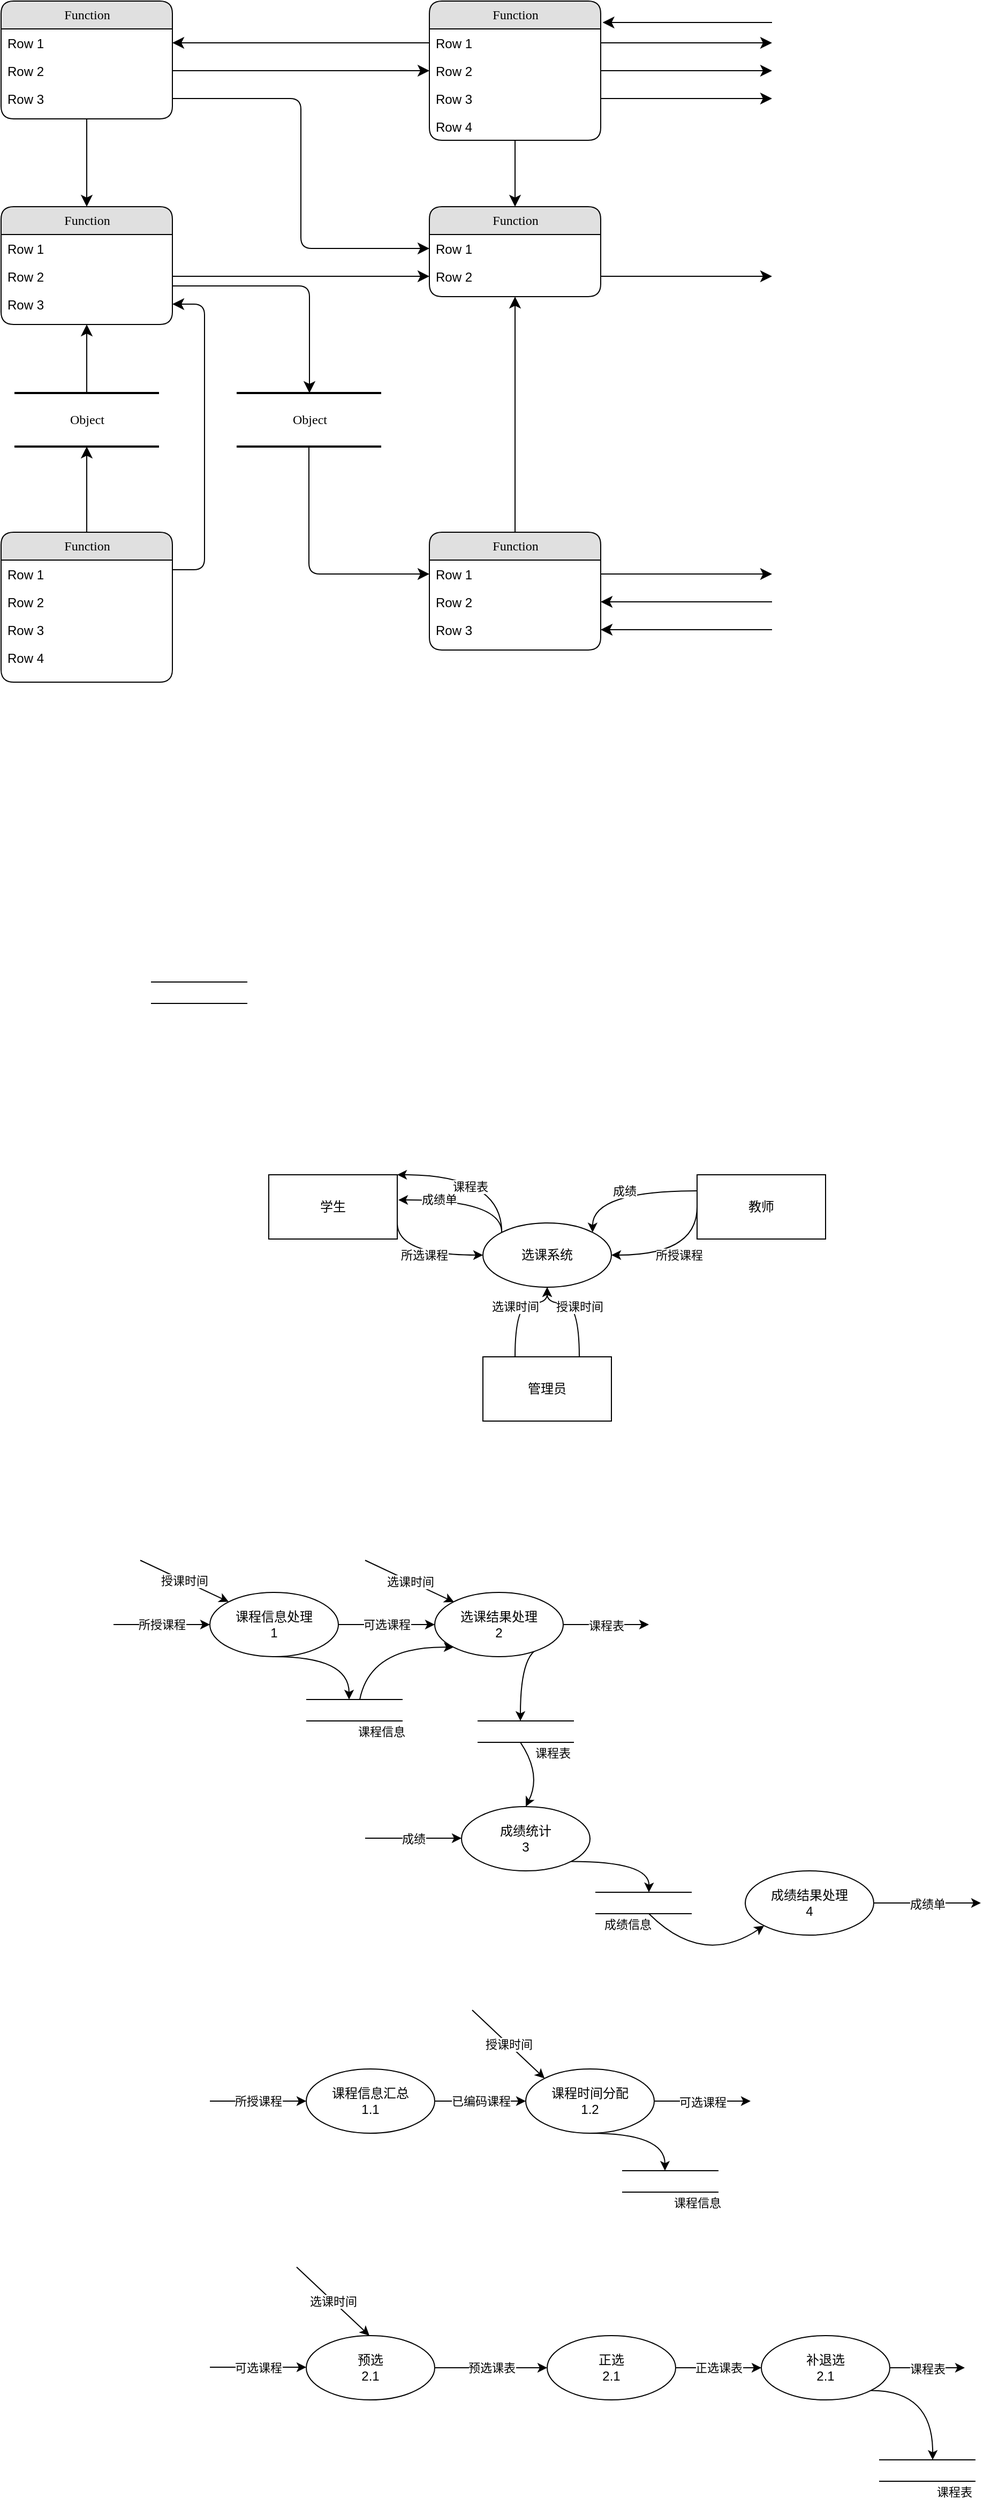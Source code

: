 <mxfile version="21.0.6" type="github">
  <diagram name="Page-1" id="b520641d-4fe3-3701-9064-5fc419738815">
    <mxGraphModel dx="1014" dy="684" grid="1" gridSize="10" guides="1" tooltips="1" connect="1" arrows="1" fold="1" page="1" pageScale="1" pageWidth="1100" pageHeight="850" background="none" math="0" shadow="0">
      <root>
        <mxCell id="0" />
        <mxCell id="1" parent="0" />
        <mxCell id="2debaab0fafb2da2-10" value="Object" style="html=1;rounded=0;shadow=0;comic=0;labelBackgroundColor=none;strokeWidth=2;fontFamily=Verdana;fontSize=12;align=center;shape=mxgraph.ios7ui.horLines;" parent="1" vertex="1">
          <mxGeometry x="172.5" y="440" width="135" height="50" as="geometry" />
        </mxCell>
        <mxCell id="21ea969265ad0168-6" value="Function" style="swimlane;html=1;fontStyle=0;childLayout=stackLayout;horizontal=1;startSize=26;fillColor=#e0e0e0;horizontalStack=0;resizeParent=1;resizeLast=0;collapsible=1;marginBottom=0;swimlaneFillColor=#ffffff;align=center;rounded=1;shadow=0;comic=0;labelBackgroundColor=none;strokeWidth=1;fontFamily=Verdana;fontSize=12" parent="1" vertex="1">
          <mxGeometry x="160" y="74" width="160" height="110" as="geometry" />
        </mxCell>
        <mxCell id="21ea969265ad0168-7" value="Row 1" style="text;html=1;strokeColor=none;fillColor=none;spacingLeft=4;spacingRight=4;whiteSpace=wrap;overflow=hidden;rotatable=0;points=[[0,0.5],[1,0.5]];portConstraint=eastwest;" parent="21ea969265ad0168-6" vertex="1">
          <mxGeometry y="26" width="160" height="26" as="geometry" />
        </mxCell>
        <mxCell id="21ea969265ad0168-8" value="Row 2" style="text;html=1;strokeColor=none;fillColor=none;spacingLeft=4;spacingRight=4;whiteSpace=wrap;overflow=hidden;rotatable=0;points=[[0,0.5],[1,0.5]];portConstraint=eastwest;" parent="21ea969265ad0168-6" vertex="1">
          <mxGeometry y="52" width="160" height="26" as="geometry" />
        </mxCell>
        <mxCell id="21ea969265ad0168-9" value="Row 3" style="text;html=1;strokeColor=none;fillColor=none;spacingLeft=4;spacingRight=4;whiteSpace=wrap;overflow=hidden;rotatable=0;points=[[0,0.5],[1,0.5]];portConstraint=eastwest;" parent="21ea969265ad0168-6" vertex="1">
          <mxGeometry y="78" width="160" height="26" as="geometry" />
        </mxCell>
        <mxCell id="21ea969265ad0168-10" value="Function" style="swimlane;html=1;fontStyle=0;childLayout=stackLayout;horizontal=1;startSize=26;fillColor=#e0e0e0;horizontalStack=0;resizeParent=1;resizeLast=0;collapsible=1;marginBottom=0;swimlaneFillColor=#ffffff;align=center;rounded=1;shadow=0;comic=0;labelBackgroundColor=none;strokeWidth=1;fontFamily=Verdana;fontSize=12" parent="1" vertex="1">
          <mxGeometry x="560" y="74" width="160" height="130" as="geometry" />
        </mxCell>
        <mxCell id="21ea969265ad0168-11" value="Row 1" style="text;html=1;strokeColor=none;fillColor=none;spacingLeft=4;spacingRight=4;whiteSpace=wrap;overflow=hidden;rotatable=0;points=[[0,0.5],[1,0.5]];portConstraint=eastwest;" parent="21ea969265ad0168-10" vertex="1">
          <mxGeometry y="26" width="160" height="26" as="geometry" />
        </mxCell>
        <mxCell id="21ea969265ad0168-12" value="Row 2" style="text;html=1;strokeColor=none;fillColor=none;spacingLeft=4;spacingRight=4;whiteSpace=wrap;overflow=hidden;rotatable=0;points=[[0,0.5],[1,0.5]];portConstraint=eastwest;" parent="21ea969265ad0168-10" vertex="1">
          <mxGeometry y="52" width="160" height="26" as="geometry" />
        </mxCell>
        <mxCell id="21ea969265ad0168-52" value="Row 3" style="text;html=1;strokeColor=none;fillColor=none;spacingLeft=4;spacingRight=4;whiteSpace=wrap;overflow=hidden;rotatable=0;points=[[0,0.5],[1,0.5]];portConstraint=eastwest;" parent="21ea969265ad0168-10" vertex="1">
          <mxGeometry y="78" width="160" height="26" as="geometry" />
        </mxCell>
        <mxCell id="21ea969265ad0168-13" value="Row 4" style="text;html=1;strokeColor=none;fillColor=none;spacingLeft=4;spacingRight=4;whiteSpace=wrap;overflow=hidden;rotatable=0;points=[[0,0.5],[1,0.5]];portConstraint=eastwest;" parent="21ea969265ad0168-10" vertex="1">
          <mxGeometry y="104" width="160" height="26" as="geometry" />
        </mxCell>
        <mxCell id="21ea969265ad0168-14" value="Function" style="swimlane;html=1;fontStyle=0;childLayout=stackLayout;horizontal=1;startSize=26;fillColor=#e0e0e0;horizontalStack=0;resizeParent=1;resizeLast=0;collapsible=1;marginBottom=0;swimlaneFillColor=#ffffff;align=center;rounded=1;shadow=0;comic=0;labelBackgroundColor=none;strokeWidth=1;fontFamily=Verdana;fontSize=12" parent="1" vertex="1">
          <mxGeometry x="160" y="266" width="160" height="110" as="geometry" />
        </mxCell>
        <mxCell id="21ea969265ad0168-15" value="Row 1" style="text;html=1;strokeColor=none;fillColor=none;spacingLeft=4;spacingRight=4;whiteSpace=wrap;overflow=hidden;rotatable=0;points=[[0,0.5],[1,0.5]];portConstraint=eastwest;" parent="21ea969265ad0168-14" vertex="1">
          <mxGeometry y="26" width="160" height="26" as="geometry" />
        </mxCell>
        <mxCell id="21ea969265ad0168-16" value="Row 2" style="text;html=1;strokeColor=none;fillColor=none;spacingLeft=4;spacingRight=4;whiteSpace=wrap;overflow=hidden;rotatable=0;points=[[0,0.5],[1,0.5]];portConstraint=eastwest;" parent="21ea969265ad0168-14" vertex="1">
          <mxGeometry y="52" width="160" height="26" as="geometry" />
        </mxCell>
        <mxCell id="21ea969265ad0168-17" value="Row 3" style="text;html=1;strokeColor=none;fillColor=none;spacingLeft=4;spacingRight=4;whiteSpace=wrap;overflow=hidden;rotatable=0;points=[[0,0.5],[1,0.5]];portConstraint=eastwest;" parent="21ea969265ad0168-14" vertex="1">
          <mxGeometry y="78" width="160" height="26" as="geometry" />
        </mxCell>
        <mxCell id="21ea969265ad0168-18" value="Function" style="swimlane;html=1;fontStyle=0;childLayout=stackLayout;horizontal=1;startSize=26;fillColor=#e0e0e0;horizontalStack=0;resizeParent=1;resizeLast=0;collapsible=1;marginBottom=0;swimlaneFillColor=#ffffff;align=center;rounded=1;shadow=0;comic=0;labelBackgroundColor=none;strokeWidth=1;fontFamily=Verdana;fontSize=12" parent="1" vertex="1">
          <mxGeometry x="160" y="570" width="160" height="140" as="geometry" />
        </mxCell>
        <mxCell id="21ea969265ad0168-19" value="Row 1" style="text;html=1;strokeColor=none;fillColor=none;spacingLeft=4;spacingRight=4;whiteSpace=wrap;overflow=hidden;rotatable=0;points=[[0,0.5],[1,0.5]];portConstraint=eastwest;" parent="21ea969265ad0168-18" vertex="1">
          <mxGeometry y="26" width="160" height="26" as="geometry" />
        </mxCell>
        <mxCell id="21ea969265ad0168-20" value="Row 2" style="text;html=1;strokeColor=none;fillColor=none;spacingLeft=4;spacingRight=4;whiteSpace=wrap;overflow=hidden;rotatable=0;points=[[0,0.5],[1,0.5]];portConstraint=eastwest;" parent="21ea969265ad0168-18" vertex="1">
          <mxGeometry y="52" width="160" height="26" as="geometry" />
        </mxCell>
        <mxCell id="21ea969265ad0168-51" value="Row 3" style="text;html=1;strokeColor=none;fillColor=none;spacingLeft=4;spacingRight=4;whiteSpace=wrap;overflow=hidden;rotatable=0;points=[[0,0.5],[1,0.5]];portConstraint=eastwest;" parent="21ea969265ad0168-18" vertex="1">
          <mxGeometry y="78" width="160" height="26" as="geometry" />
        </mxCell>
        <mxCell id="21ea969265ad0168-21" value="Row 4" style="text;html=1;strokeColor=none;fillColor=none;spacingLeft=4;spacingRight=4;whiteSpace=wrap;overflow=hidden;rotatable=0;points=[[0,0.5],[1,0.5]];portConstraint=eastwest;" parent="21ea969265ad0168-18" vertex="1">
          <mxGeometry y="104" width="160" height="26" as="geometry" />
        </mxCell>
        <mxCell id="21ea969265ad0168-22" value="Function" style="swimlane;html=1;fontStyle=0;childLayout=stackLayout;horizontal=1;startSize=26;fillColor=#e0e0e0;horizontalStack=0;resizeParent=1;resizeLast=0;collapsible=1;marginBottom=0;swimlaneFillColor=#ffffff;align=center;rounded=1;shadow=0;comic=0;labelBackgroundColor=none;strokeWidth=1;fontFamily=Verdana;fontSize=12" parent="1" vertex="1">
          <mxGeometry x="560" y="266" width="160" height="84" as="geometry" />
        </mxCell>
        <mxCell id="21ea969265ad0168-23" value="Row 1" style="text;html=1;strokeColor=none;fillColor=none;spacingLeft=4;spacingRight=4;whiteSpace=wrap;overflow=hidden;rotatable=0;points=[[0,0.5],[1,0.5]];portConstraint=eastwest;" parent="21ea969265ad0168-22" vertex="1">
          <mxGeometry y="26" width="160" height="26" as="geometry" />
        </mxCell>
        <mxCell id="21ea969265ad0168-24" value="Row 2" style="text;html=1;strokeColor=none;fillColor=none;spacingLeft=4;spacingRight=4;whiteSpace=wrap;overflow=hidden;rotatable=0;points=[[0,0.5],[1,0.5]];portConstraint=eastwest;" parent="21ea969265ad0168-22" vertex="1">
          <mxGeometry y="52" width="160" height="26" as="geometry" />
        </mxCell>
        <mxCell id="21ea969265ad0168-26" value="Function" style="swimlane;html=1;fontStyle=0;childLayout=stackLayout;horizontal=1;startSize=26;fillColor=#e0e0e0;horizontalStack=0;resizeParent=1;resizeLast=0;collapsible=1;marginBottom=0;swimlaneFillColor=#ffffff;align=center;rounded=1;shadow=0;comic=0;labelBackgroundColor=none;strokeWidth=1;fontFamily=Verdana;fontSize=12" parent="1" vertex="1">
          <mxGeometry x="560" y="570" width="160" height="110" as="geometry" />
        </mxCell>
        <mxCell id="21ea969265ad0168-27" value="Row 1" style="text;html=1;strokeColor=none;fillColor=none;spacingLeft=4;spacingRight=4;whiteSpace=wrap;overflow=hidden;rotatable=0;points=[[0,0.5],[1,0.5]];portConstraint=eastwest;" parent="21ea969265ad0168-26" vertex="1">
          <mxGeometry y="26" width="160" height="26" as="geometry" />
        </mxCell>
        <mxCell id="21ea969265ad0168-28" value="Row 2" style="text;html=1;strokeColor=none;fillColor=none;spacingLeft=4;spacingRight=4;whiteSpace=wrap;overflow=hidden;rotatable=0;points=[[0,0.5],[1,0.5]];portConstraint=eastwest;" parent="21ea969265ad0168-26" vertex="1">
          <mxGeometry y="52" width="160" height="26" as="geometry" />
        </mxCell>
        <mxCell id="21ea969265ad0168-29" value="Row 3" style="text;html=1;strokeColor=none;fillColor=none;spacingLeft=4;spacingRight=4;whiteSpace=wrap;overflow=hidden;rotatable=0;points=[[0,0.5],[1,0.5]];portConstraint=eastwest;" parent="21ea969265ad0168-26" vertex="1">
          <mxGeometry y="78" width="160" height="26" as="geometry" />
        </mxCell>
        <mxCell id="21ea969265ad0168-30" value="Object" style="html=1;rounded=0;shadow=0;comic=0;labelBackgroundColor=none;strokeWidth=2;fontFamily=Verdana;fontSize=12;align=center;shape=mxgraph.ios7ui.horLines;" parent="1" vertex="1">
          <mxGeometry x="380" y="440" width="135" height="50" as="geometry" />
        </mxCell>
        <mxCell id="21ea969265ad0168-31" style="edgeStyle=none;html=1;labelBackgroundColor=none;startFill=0;startSize=8;endFill=1;endSize=8;fontFamily=Verdana;fontSize=12;" parent="1" source="21ea969265ad0168-18" target="2debaab0fafb2da2-10" edge="1">
          <mxGeometry relative="1" as="geometry" />
        </mxCell>
        <mxCell id="21ea969265ad0168-32" style="edgeStyle=none;html=1;labelBackgroundColor=none;startFill=0;startSize=8;endFill=1;endSize=8;fontFamily=Verdana;fontSize=12;" parent="1" source="2debaab0fafb2da2-10" target="21ea969265ad0168-14" edge="1">
          <mxGeometry relative="1" as="geometry" />
        </mxCell>
        <mxCell id="21ea969265ad0168-33" style="edgeStyle=orthogonalEdgeStyle;html=1;labelBackgroundColor=none;startFill=0;startSize=8;endFill=1;endSize=8;fontFamily=Verdana;fontSize=12;exitX=1;exitY=0.25;entryX=1;entryY=0.5;" parent="1" source="21ea969265ad0168-18" target="21ea969265ad0168-17" edge="1">
          <mxGeometry relative="1" as="geometry">
            <Array as="points">
              <mxPoint x="350" y="605" />
              <mxPoint x="350" y="357" />
            </Array>
          </mxGeometry>
        </mxCell>
        <mxCell id="21ea969265ad0168-34" value="" style="edgeStyle=orthogonalEdgeStyle;html=1;labelBackgroundColor=none;startFill=0;startSize=8;endFill=1;endSize=8;fontFamily=Verdana;fontSize=12;" parent="1" source="21ea969265ad0168-30" target="21ea969265ad0168-27" edge="1">
          <mxGeometry x="-0.134" y="32" relative="1" as="geometry">
            <mxPoint as="offset" />
          </mxGeometry>
        </mxCell>
        <mxCell id="21ea969265ad0168-35" style="edgeStyle=orthogonalEdgeStyle;html=1;labelBackgroundColor=none;startFill=0;startSize=8;endFill=1;endSize=8;fontFamily=Verdana;fontSize=12;" parent="1" source="21ea969265ad0168-14" target="21ea969265ad0168-30" edge="1">
          <mxGeometry relative="1" as="geometry">
            <Array as="points">
              <mxPoint x="448" y="340" />
            </Array>
          </mxGeometry>
        </mxCell>
        <mxCell id="21ea969265ad0168-36" style="edgeStyle=orthogonalEdgeStyle;html=1;labelBackgroundColor=none;startFill=0;startSize=8;endFill=1;endSize=8;fontFamily=Verdana;fontSize=12;" parent="1" source="21ea969265ad0168-6" target="21ea969265ad0168-14" edge="1">
          <mxGeometry relative="1" as="geometry" />
        </mxCell>
        <mxCell id="21ea969265ad0168-37" style="edgeStyle=orthogonalEdgeStyle;html=1;labelBackgroundColor=none;startFill=0;startSize=8;endFill=1;endSize=8;fontFamily=Verdana;fontSize=12;" parent="1" source="21ea969265ad0168-26" target="21ea969265ad0168-22" edge="1">
          <mxGeometry relative="1" as="geometry" />
        </mxCell>
        <mxCell id="21ea969265ad0168-38" style="edgeStyle=orthogonalEdgeStyle;html=1;labelBackgroundColor=none;startFill=0;startSize=8;endFill=1;endSize=8;fontFamily=Verdana;fontSize=12;" parent="1" source="21ea969265ad0168-10" target="21ea969265ad0168-22" edge="1">
          <mxGeometry relative="1" as="geometry" />
        </mxCell>
        <mxCell id="21ea969265ad0168-39" style="edgeStyle=orthogonalEdgeStyle;html=1;entryX=0;entryY=0.5;labelBackgroundColor=none;startFill=0;startSize=8;endFill=1;endSize=8;fontFamily=Verdana;fontSize=12;exitX=1;exitY=0.5;" parent="1" source="21ea969265ad0168-8" target="21ea969265ad0168-12" edge="1">
          <mxGeometry relative="1" as="geometry">
            <Array as="points" />
          </mxGeometry>
        </mxCell>
        <mxCell id="21ea969265ad0168-40" style="edgeStyle=orthogonalEdgeStyle;html=1;exitX=0;exitY=0.5;entryX=1;entryY=0.5;labelBackgroundColor=none;startFill=0;startSize=8;endFill=1;endSize=8;fontFamily=Verdana;fontSize=12;" parent="1" source="21ea969265ad0168-11" target="21ea969265ad0168-7" edge="1">
          <mxGeometry relative="1" as="geometry" />
        </mxCell>
        <mxCell id="21ea969265ad0168-41" style="edgeStyle=orthogonalEdgeStyle;html=1;exitX=1;exitY=0.5;entryX=0;entryY=0.5;labelBackgroundColor=none;startFill=0;startSize=8;endFill=1;endSize=8;fontFamily=Verdana;fontSize=12;" parent="1" source="21ea969265ad0168-9" target="21ea969265ad0168-23" edge="1">
          <mxGeometry relative="1" as="geometry" />
        </mxCell>
        <mxCell id="21ea969265ad0168-42" style="edgeStyle=orthogonalEdgeStyle;html=1;exitX=1;exitY=0.5;entryX=0;entryY=0.5;labelBackgroundColor=none;startFill=0;startSize=8;endFill=1;endSize=8;fontFamily=Verdana;fontSize=12;" parent="1" source="21ea969265ad0168-16" target="21ea969265ad0168-24" edge="1">
          <mxGeometry relative="1" as="geometry">
            <Array as="points" />
          </mxGeometry>
        </mxCell>
        <mxCell id="21ea969265ad0168-43" style="edgeStyle=orthogonalEdgeStyle;html=1;labelBackgroundColor=none;startFill=0;startSize=8;endFill=1;endSize=8;fontFamily=Verdana;fontSize=12;" parent="1" source="21ea969265ad0168-24" edge="1">
          <mxGeometry relative="1" as="geometry">
            <mxPoint x="880" y="331" as="targetPoint" />
          </mxGeometry>
        </mxCell>
        <mxCell id="21ea969265ad0168-44" style="edgeStyle=orthogonalEdgeStyle;html=1;exitX=1;exitY=0.5;labelBackgroundColor=none;startFill=0;startSize=8;endFill=1;endSize=8;fontFamily=Verdana;fontSize=12;" parent="1" source="21ea969265ad0168-27" edge="1">
          <mxGeometry relative="1" as="geometry">
            <mxPoint x="880" y="609" as="targetPoint" />
          </mxGeometry>
        </mxCell>
        <mxCell id="21ea969265ad0168-45" style="edgeStyle=orthogonalEdgeStyle;html=1;labelBackgroundColor=none;startFill=0;startSize=8;endFill=1;endSize=8;fontFamily=Verdana;fontSize=12;entryX=1;entryY=0.5;" parent="1" target="21ea969265ad0168-28" edge="1">
          <mxGeometry relative="1" as="geometry">
            <mxPoint x="890" y="619" as="targetPoint" />
            <mxPoint x="880" y="635" as="sourcePoint" />
            <Array as="points">
              <mxPoint x="880" y="635" />
            </Array>
          </mxGeometry>
        </mxCell>
        <mxCell id="21ea969265ad0168-46" style="edgeStyle=orthogonalEdgeStyle;html=1;labelBackgroundColor=none;startFill=0;startSize=8;endFill=1;endSize=8;fontFamily=Verdana;fontSize=12;entryX=1;entryY=0.5;" parent="1" target="21ea969265ad0168-29" edge="1">
          <mxGeometry relative="1" as="geometry">
            <mxPoint x="730.19" y="645.095" as="targetPoint" />
            <mxPoint x="880" y="661" as="sourcePoint" />
            <Array as="points">
              <mxPoint x="800" y="661" />
              <mxPoint x="800" y="661" />
            </Array>
          </mxGeometry>
        </mxCell>
        <mxCell id="21ea969265ad0168-47" style="edgeStyle=orthogonalEdgeStyle;html=1;exitX=1;exitY=0.5;labelBackgroundColor=none;startFill=0;startSize=8;endFill=1;endSize=8;fontFamily=Verdana;fontSize=12;" parent="1" source="21ea969265ad0168-11" edge="1">
          <mxGeometry relative="1" as="geometry">
            <mxPoint x="880" y="113" as="targetPoint" />
          </mxGeometry>
        </mxCell>
        <mxCell id="21ea969265ad0168-48" style="edgeStyle=orthogonalEdgeStyle;html=1;exitX=1;exitY=0.5;labelBackgroundColor=none;startFill=0;startSize=8;endFill=1;endSize=8;fontFamily=Verdana;fontSize=12;" parent="1" source="21ea969265ad0168-12" edge="1">
          <mxGeometry relative="1" as="geometry">
            <mxPoint x="880" y="139" as="targetPoint" />
          </mxGeometry>
        </mxCell>
        <mxCell id="21ea969265ad0168-49" style="edgeStyle=orthogonalEdgeStyle;html=1;exitX=1;exitY=0.5;labelBackgroundColor=none;startFill=0;startSize=8;endFill=1;endSize=8;fontFamily=Verdana;fontSize=12;" parent="1" source="21ea969265ad0168-52" edge="1">
          <mxGeometry relative="1" as="geometry">
            <mxPoint x="880" y="165" as="targetPoint" />
            <Array as="points" />
          </mxGeometry>
        </mxCell>
        <mxCell id="21ea969265ad0168-50" style="edgeStyle=elbowEdgeStyle;html=1;labelBackgroundColor=none;startFill=0;startSize=8;endFill=1;endSize=8;fontFamily=Verdana;fontSize=12;elbow=vertical;entryX=1.011;entryY=0.152;entryPerimeter=0;" parent="1" target="21ea969265ad0168-10" edge="1">
          <mxGeometry relative="1" as="geometry">
            <mxPoint x="740" y="89" as="targetPoint" />
            <mxPoint x="880" y="94" as="sourcePoint" />
            <Array as="points">
              <mxPoint x="810" y="94" />
            </Array>
          </mxGeometry>
        </mxCell>
        <mxCell id="RnXoLSFv5eLRuYZo5d7v-13" style="edgeStyle=orthogonalEdgeStyle;orthogonalLoop=1;jettySize=auto;html=1;exitX=0;exitY=0;exitDx=0;exitDy=0;entryX=1.008;entryY=0.392;entryDx=0;entryDy=0;entryPerimeter=0;curved=1;" edge="1" parent="1" source="RnXoLSFv5eLRuYZo5d7v-1" target="RnXoLSFv5eLRuYZo5d7v-2">
          <mxGeometry relative="1" as="geometry">
            <Array as="points">
              <mxPoint x="628" y="1194" />
            </Array>
          </mxGeometry>
        </mxCell>
        <mxCell id="RnXoLSFv5eLRuYZo5d7v-17" value="成绩单" style="edgeLabel;html=1;align=center;verticalAlign=middle;resizable=0;points=[];" vertex="1" connectable="0" parent="RnXoLSFv5eLRuYZo5d7v-13">
          <mxGeometry x="0.401" y="-1" relative="1" as="geometry">
            <mxPoint as="offset" />
          </mxGeometry>
        </mxCell>
        <mxCell id="RnXoLSFv5eLRuYZo5d7v-14" value="成绩" style="edgeStyle=orthogonalEdgeStyle;orthogonalLoop=1;jettySize=auto;html=1;exitX=0;exitY=0.25;exitDx=0;exitDy=0;entryX=1;entryY=0;entryDx=0;entryDy=0;curved=1;" edge="1" parent="1" source="RnXoLSFv5eLRuYZo5d7v-6" target="RnXoLSFv5eLRuYZo5d7v-1">
          <mxGeometry relative="1" as="geometry">
            <Array as="points">
              <mxPoint x="712" y="1185" />
            </Array>
          </mxGeometry>
        </mxCell>
        <mxCell id="RnXoLSFv5eLRuYZo5d7v-18" style="edgeStyle=orthogonalEdgeStyle;orthogonalLoop=1;jettySize=auto;html=1;exitX=0;exitY=0;exitDx=0;exitDy=0;entryX=1;entryY=0;entryDx=0;entryDy=0;curved=1;" edge="1" parent="1" source="RnXoLSFv5eLRuYZo5d7v-1" target="RnXoLSFv5eLRuYZo5d7v-2">
          <mxGeometry relative="1" as="geometry">
            <Array as="points">
              <mxPoint x="628" y="1170" />
            </Array>
          </mxGeometry>
        </mxCell>
        <mxCell id="RnXoLSFv5eLRuYZo5d7v-19" value="课程表" style="edgeLabel;html=1;align=center;verticalAlign=middle;resizable=0;points=[];" vertex="1" connectable="0" parent="RnXoLSFv5eLRuYZo5d7v-18">
          <mxGeometry x="0.102" y="11" relative="1" as="geometry">
            <mxPoint as="offset" />
          </mxGeometry>
        </mxCell>
        <mxCell id="RnXoLSFv5eLRuYZo5d7v-1" value="选课系统" style="ellipse;whiteSpace=wrap;html=1;" vertex="1" parent="1">
          <mxGeometry x="610" y="1215" width="120" height="60" as="geometry" />
        </mxCell>
        <mxCell id="RnXoLSFv5eLRuYZo5d7v-11" value="所选课程" style="edgeStyle=orthogonalEdgeStyle;orthogonalLoop=1;jettySize=auto;html=1;exitX=1;exitY=0.75;exitDx=0;exitDy=0;entryX=0;entryY=0.5;entryDx=0;entryDy=0;curved=1;" edge="1" parent="1" source="RnXoLSFv5eLRuYZo5d7v-2" target="RnXoLSFv5eLRuYZo5d7v-1">
          <mxGeometry relative="1" as="geometry">
            <Array as="points">
              <mxPoint x="530" y="1245" />
            </Array>
          </mxGeometry>
        </mxCell>
        <mxCell id="RnXoLSFv5eLRuYZo5d7v-2" value="学生" style="rounded=0;whiteSpace=wrap;html=1;" vertex="1" parent="1">
          <mxGeometry x="410" y="1170" width="120" height="60" as="geometry" />
        </mxCell>
        <mxCell id="RnXoLSFv5eLRuYZo5d7v-5" value="" style="group" vertex="1" connectable="0" parent="1">
          <mxGeometry x="300" y="990" width="90" height="20" as="geometry" />
        </mxCell>
        <mxCell id="RnXoLSFv5eLRuYZo5d7v-3" value="" style="endArrow=none;html=1;rounded=0;" edge="1" parent="RnXoLSFv5eLRuYZo5d7v-5">
          <mxGeometry width="50" height="50" relative="1" as="geometry">
            <mxPoint y="20" as="sourcePoint" />
            <mxPoint x="90" y="20" as="targetPoint" />
          </mxGeometry>
        </mxCell>
        <mxCell id="RnXoLSFv5eLRuYZo5d7v-4" value="" style="endArrow=none;html=1;rounded=0;" edge="1" parent="RnXoLSFv5eLRuYZo5d7v-5">
          <mxGeometry width="50" height="50" relative="1" as="geometry">
            <mxPoint as="sourcePoint" />
            <mxPoint x="90" as="targetPoint" />
          </mxGeometry>
        </mxCell>
        <mxCell id="RnXoLSFv5eLRuYZo5d7v-15" value="所授课程" style="edgeStyle=orthogonalEdgeStyle;orthogonalLoop=1;jettySize=auto;html=1;exitX=0;exitY=0.5;exitDx=0;exitDy=0;entryX=1;entryY=0.5;entryDx=0;entryDy=0;curved=1;" edge="1" parent="1" source="RnXoLSFv5eLRuYZo5d7v-6" target="RnXoLSFv5eLRuYZo5d7v-1">
          <mxGeometry relative="1" as="geometry">
            <Array as="points">
              <mxPoint x="810" y="1245" />
            </Array>
          </mxGeometry>
        </mxCell>
        <mxCell id="RnXoLSFv5eLRuYZo5d7v-6" value="教师" style="rounded=0;whiteSpace=wrap;html=1;" vertex="1" parent="1">
          <mxGeometry x="810" y="1170" width="120" height="60" as="geometry" />
        </mxCell>
        <mxCell id="RnXoLSFv5eLRuYZo5d7v-21" value="选课时间" style="edgeStyle=orthogonalEdgeStyle;orthogonalLoop=1;jettySize=auto;html=1;exitX=0.25;exitY=0;exitDx=0;exitDy=0;entryX=0.5;entryY=1;entryDx=0;entryDy=0;curved=1;" edge="1" parent="1" source="RnXoLSFv5eLRuYZo5d7v-7" target="RnXoLSFv5eLRuYZo5d7v-1">
          <mxGeometry relative="1" as="geometry">
            <mxPoint x="640" y="1300" as="targetPoint" />
            <Array as="points">
              <mxPoint x="640" y="1290" />
              <mxPoint x="670" y="1290" />
            </Array>
          </mxGeometry>
        </mxCell>
        <mxCell id="RnXoLSFv5eLRuYZo5d7v-22" value="授课时间" style="edgeStyle=orthogonalEdgeStyle;orthogonalLoop=1;jettySize=auto;html=1;exitX=0.75;exitY=0;exitDx=0;exitDy=0;curved=1;entryX=0.5;entryY=1;entryDx=0;entryDy=0;" edge="1" parent="1" source="RnXoLSFv5eLRuYZo5d7v-7" target="RnXoLSFv5eLRuYZo5d7v-1">
          <mxGeometry relative="1" as="geometry">
            <mxPoint x="670" y="1280" as="targetPoint" />
            <Array as="points">
              <mxPoint x="700" y="1290" />
              <mxPoint x="670" y="1290" />
            </Array>
          </mxGeometry>
        </mxCell>
        <mxCell id="RnXoLSFv5eLRuYZo5d7v-7" value="管理员" style="rounded=0;whiteSpace=wrap;html=1;" vertex="1" parent="1">
          <mxGeometry x="610" y="1340" width="120" height="60" as="geometry" />
        </mxCell>
        <mxCell id="RnXoLSFv5eLRuYZo5d7v-30" value="可选课程" style="edgeStyle=orthogonalEdgeStyle;rounded=0;orthogonalLoop=1;jettySize=auto;html=1;exitX=1;exitY=0.5;exitDx=0;exitDy=0;entryX=0;entryY=0.5;entryDx=0;entryDy=0;" edge="1" parent="1" source="RnXoLSFv5eLRuYZo5d7v-24" target="RnXoLSFv5eLRuYZo5d7v-26">
          <mxGeometry relative="1" as="geometry" />
        </mxCell>
        <mxCell id="RnXoLSFv5eLRuYZo5d7v-42" style="edgeStyle=orthogonalEdgeStyle;orthogonalLoop=1;jettySize=auto;html=1;exitX=0.5;exitY=1;exitDx=0;exitDy=0;curved=1;" edge="1" parent="1" source="RnXoLSFv5eLRuYZo5d7v-24">
          <mxGeometry relative="1" as="geometry">
            <mxPoint x="485" y="1660" as="targetPoint" />
            <Array as="points">
              <mxPoint x="485" y="1620" />
            </Array>
          </mxGeometry>
        </mxCell>
        <mxCell id="RnXoLSFv5eLRuYZo5d7v-24" value="课程信息处理&lt;br&gt;1" style="ellipse;whiteSpace=wrap;html=1;" vertex="1" parent="1">
          <mxGeometry x="355" y="1560" width="120" height="60" as="geometry" />
        </mxCell>
        <mxCell id="RnXoLSFv5eLRuYZo5d7v-35" value="课程表" style="edgeStyle=orthogonalEdgeStyle;rounded=0;orthogonalLoop=1;jettySize=auto;html=1;exitX=1;exitY=0.5;exitDx=0;exitDy=0;" edge="1" parent="1" source="RnXoLSFv5eLRuYZo5d7v-26">
          <mxGeometry relative="1" as="geometry">
            <mxPoint x="765" y="1590" as="targetPoint" />
          </mxGeometry>
        </mxCell>
        <mxCell id="RnXoLSFv5eLRuYZo5d7v-45" style="edgeStyle=orthogonalEdgeStyle;orthogonalLoop=1;jettySize=auto;html=1;exitX=1;exitY=1;exitDx=0;exitDy=0;curved=1;" edge="1" parent="1" source="RnXoLSFv5eLRuYZo5d7v-26">
          <mxGeometry relative="1" as="geometry">
            <mxPoint x="645" y="1680" as="targetPoint" />
            <Array as="points">
              <mxPoint x="645" y="1611" />
            </Array>
          </mxGeometry>
        </mxCell>
        <mxCell id="RnXoLSFv5eLRuYZo5d7v-26" value="选课结果处理&lt;br&gt;2" style="ellipse;whiteSpace=wrap;html=1;" vertex="1" parent="1">
          <mxGeometry x="565" y="1560" width="120" height="60" as="geometry" />
        </mxCell>
        <mxCell id="RnXoLSFv5eLRuYZo5d7v-61" style="edgeStyle=orthogonalEdgeStyle;orthogonalLoop=1;jettySize=auto;html=1;exitX=1;exitY=1;exitDx=0;exitDy=0;curved=1;" edge="1" parent="1" source="RnXoLSFv5eLRuYZo5d7v-27">
          <mxGeometry relative="1" as="geometry">
            <mxPoint x="765" y="1840" as="targetPoint" />
          </mxGeometry>
        </mxCell>
        <mxCell id="RnXoLSFv5eLRuYZo5d7v-27" value="成绩统计&lt;br&gt;3" style="ellipse;whiteSpace=wrap;html=1;" vertex="1" parent="1">
          <mxGeometry x="590" y="1760" width="120" height="60" as="geometry" />
        </mxCell>
        <mxCell id="RnXoLSFv5eLRuYZo5d7v-57" value="成绩单" style="edgeStyle=orthogonalEdgeStyle;rounded=0;orthogonalLoop=1;jettySize=auto;html=1;exitX=1;exitY=0.5;exitDx=0;exitDy=0;" edge="1" parent="1" source="RnXoLSFv5eLRuYZo5d7v-28">
          <mxGeometry relative="1" as="geometry">
            <mxPoint x="1075" y="1850" as="targetPoint" />
          </mxGeometry>
        </mxCell>
        <mxCell id="RnXoLSFv5eLRuYZo5d7v-28" value="成绩结果处理&lt;br&gt;4" style="ellipse;whiteSpace=wrap;html=1;" vertex="1" parent="1">
          <mxGeometry x="855" y="1820" width="120" height="60" as="geometry" />
        </mxCell>
        <mxCell id="RnXoLSFv5eLRuYZo5d7v-29" value="所授课程" style="endArrow=classic;html=1;rounded=0;entryX=0;entryY=0.5;entryDx=0;entryDy=0;" edge="1" parent="1" target="RnXoLSFv5eLRuYZo5d7v-24">
          <mxGeometry width="50" height="50" relative="1" as="geometry">
            <mxPoint x="265" y="1590" as="sourcePoint" />
            <mxPoint x="315" y="1540" as="targetPoint" />
          </mxGeometry>
        </mxCell>
        <mxCell id="RnXoLSFv5eLRuYZo5d7v-32" value="" style="group" vertex="1" connectable="0" parent="1">
          <mxGeometry x="445" y="1660" width="90" height="20" as="geometry" />
        </mxCell>
        <mxCell id="RnXoLSFv5eLRuYZo5d7v-33" value="" style="endArrow=none;html=1;rounded=0;" edge="1" parent="RnXoLSFv5eLRuYZo5d7v-32">
          <mxGeometry width="50" height="50" relative="1" as="geometry">
            <mxPoint y="20" as="sourcePoint" />
            <mxPoint x="90" y="20" as="targetPoint" />
          </mxGeometry>
        </mxCell>
        <mxCell id="RnXoLSFv5eLRuYZo5d7v-43" value="课程信息" style="edgeLabel;html=1;align=center;verticalAlign=middle;resizable=0;points=[];" vertex="1" connectable="0" parent="RnXoLSFv5eLRuYZo5d7v-33">
          <mxGeometry x="0.333" y="3" relative="1" as="geometry">
            <mxPoint x="10" y="13" as="offset" />
          </mxGeometry>
        </mxCell>
        <mxCell id="RnXoLSFv5eLRuYZo5d7v-34" value="" style="endArrow=none;html=1;rounded=0;" edge="1" parent="RnXoLSFv5eLRuYZo5d7v-32">
          <mxGeometry width="50" height="50" relative="1" as="geometry">
            <mxPoint as="sourcePoint" />
            <mxPoint x="90" as="targetPoint" />
          </mxGeometry>
        </mxCell>
        <mxCell id="RnXoLSFv5eLRuYZo5d7v-36" value="" style="group" vertex="1" connectable="0" parent="1">
          <mxGeometry x="715" y="1840" width="90" height="20" as="geometry" />
        </mxCell>
        <mxCell id="RnXoLSFv5eLRuYZo5d7v-37" value="成绩信息" style="endArrow=none;html=1;rounded=0;" edge="1" parent="RnXoLSFv5eLRuYZo5d7v-36">
          <mxGeometry x="-0.333" y="-10" width="50" height="50" relative="1" as="geometry">
            <mxPoint y="20" as="sourcePoint" />
            <mxPoint x="90" y="20" as="targetPoint" />
            <mxPoint as="offset" />
          </mxGeometry>
        </mxCell>
        <mxCell id="RnXoLSFv5eLRuYZo5d7v-38" value="" style="endArrow=none;html=1;rounded=0;" edge="1" parent="RnXoLSFv5eLRuYZo5d7v-36">
          <mxGeometry width="50" height="50" relative="1" as="geometry">
            <mxPoint as="sourcePoint" />
            <mxPoint x="90" as="targetPoint" />
          </mxGeometry>
        </mxCell>
        <mxCell id="RnXoLSFv5eLRuYZo5d7v-44" value="" style="curved=1;endArrow=classic;html=1;rounded=0;entryX=0;entryY=1;entryDx=0;entryDy=0;" edge="1" parent="1" target="RnXoLSFv5eLRuYZo5d7v-26">
          <mxGeometry width="50" height="50" relative="1" as="geometry">
            <mxPoint x="495" y="1660" as="sourcePoint" />
            <mxPoint x="545" y="1610" as="targetPoint" />
            <Array as="points">
              <mxPoint x="505" y="1610" />
            </Array>
          </mxGeometry>
        </mxCell>
        <mxCell id="RnXoLSFv5eLRuYZo5d7v-48" value="" style="group" vertex="1" connectable="0" parent="1">
          <mxGeometry x="605" y="1680" width="90" height="20" as="geometry" />
        </mxCell>
        <mxCell id="RnXoLSFv5eLRuYZo5d7v-49" value="" style="endArrow=none;html=1;rounded=0;" edge="1" parent="RnXoLSFv5eLRuYZo5d7v-48">
          <mxGeometry width="50" height="50" relative="1" as="geometry">
            <mxPoint y="20" as="sourcePoint" />
            <mxPoint x="90" y="20" as="targetPoint" />
          </mxGeometry>
        </mxCell>
        <mxCell id="RnXoLSFv5eLRuYZo5d7v-53" value="课程表" style="edgeLabel;html=1;align=center;verticalAlign=middle;resizable=0;points=[];" vertex="1" connectable="0" parent="RnXoLSFv5eLRuYZo5d7v-49">
          <mxGeometry x="0.756" y="2" relative="1" as="geometry">
            <mxPoint x="-9" y="12" as="offset" />
          </mxGeometry>
        </mxCell>
        <mxCell id="RnXoLSFv5eLRuYZo5d7v-50" value="" style="endArrow=none;html=1;rounded=0;" edge="1" parent="RnXoLSFv5eLRuYZo5d7v-48">
          <mxGeometry width="50" height="50" relative="1" as="geometry">
            <mxPoint as="sourcePoint" />
            <mxPoint x="90" as="targetPoint" />
          </mxGeometry>
        </mxCell>
        <mxCell id="RnXoLSFv5eLRuYZo5d7v-54" value="成绩" style="endArrow=classic;html=1;rounded=0;entryX=0;entryY=0.5;entryDx=0;entryDy=0;" edge="1" parent="1">
          <mxGeometry width="50" height="50" relative="1" as="geometry">
            <mxPoint x="500" y="1789.5" as="sourcePoint" />
            <mxPoint x="590" y="1789.5" as="targetPoint" />
            <Array as="points">
              <mxPoint x="550" y="1789.5" />
            </Array>
          </mxGeometry>
        </mxCell>
        <mxCell id="RnXoLSFv5eLRuYZo5d7v-55" value="" style="curved=1;endArrow=classic;html=1;rounded=0;entryX=0.5;entryY=0;entryDx=0;entryDy=0;" edge="1" parent="1" target="RnXoLSFv5eLRuYZo5d7v-27">
          <mxGeometry width="50" height="50" relative="1" as="geometry">
            <mxPoint x="645" y="1700" as="sourcePoint" />
            <mxPoint x="685" y="1650" as="targetPoint" />
            <Array as="points">
              <mxPoint x="665" y="1730" />
            </Array>
          </mxGeometry>
        </mxCell>
        <mxCell id="RnXoLSFv5eLRuYZo5d7v-60" value="" style="curved=1;endArrow=classic;html=1;rounded=0;entryX=0;entryY=1;entryDx=0;entryDy=0;" edge="1" parent="1" target="RnXoLSFv5eLRuYZo5d7v-28">
          <mxGeometry width="50" height="50" relative="1" as="geometry">
            <mxPoint x="765" y="1860" as="sourcePoint" />
            <mxPoint x="815" y="1810" as="targetPoint" />
            <Array as="points">
              <mxPoint x="815" y="1910" />
            </Array>
          </mxGeometry>
        </mxCell>
        <mxCell id="RnXoLSFv5eLRuYZo5d7v-68" value="已编码课程" style="edgeStyle=orthogonalEdgeStyle;rounded=0;orthogonalLoop=1;jettySize=auto;html=1;exitX=1;exitY=0.5;exitDx=0;exitDy=0;" edge="1" parent="1" source="RnXoLSFv5eLRuYZo5d7v-62" target="RnXoLSFv5eLRuYZo5d7v-63">
          <mxGeometry relative="1" as="geometry" />
        </mxCell>
        <mxCell id="RnXoLSFv5eLRuYZo5d7v-62" value="课程信息汇总&lt;br&gt;1.1" style="ellipse;whiteSpace=wrap;html=1;" vertex="1" parent="1">
          <mxGeometry x="445" y="2005" width="120" height="60" as="geometry" />
        </mxCell>
        <mxCell id="RnXoLSFv5eLRuYZo5d7v-75" value="可选课程" style="edgeStyle=orthogonalEdgeStyle;rounded=0;orthogonalLoop=1;jettySize=auto;html=1;exitX=1;exitY=0.5;exitDx=0;exitDy=0;" edge="1" parent="1" source="RnXoLSFv5eLRuYZo5d7v-63">
          <mxGeometry relative="1" as="geometry">
            <mxPoint x="860" y="2035" as="targetPoint" />
          </mxGeometry>
        </mxCell>
        <mxCell id="RnXoLSFv5eLRuYZo5d7v-63" value="课程时间分配&lt;br&gt;1.2" style="ellipse;whiteSpace=wrap;html=1;" vertex="1" parent="1">
          <mxGeometry x="650" y="2005" width="120" height="60" as="geometry" />
        </mxCell>
        <mxCell id="RnXoLSFv5eLRuYZo5d7v-64" value="授课时间" style="endArrow=classic;html=1;rounded=0;entryX=0;entryY=0;entryDx=0;entryDy=0;" edge="1" parent="1" target="RnXoLSFv5eLRuYZo5d7v-24">
          <mxGeometry width="50" height="50" relative="1" as="geometry">
            <mxPoint x="290" y="1530" as="sourcePoint" />
            <mxPoint x="320" y="1470" as="targetPoint" />
          </mxGeometry>
        </mxCell>
        <mxCell id="RnXoLSFv5eLRuYZo5d7v-66" value="选课时间" style="endArrow=classic;html=1;rounded=0;entryX=0;entryY=0;entryDx=0;entryDy=0;" edge="1" parent="1">
          <mxGeometry width="50" height="50" relative="1" as="geometry">
            <mxPoint x="500" y="1530" as="sourcePoint" />
            <mxPoint x="583" y="1569" as="targetPoint" />
          </mxGeometry>
        </mxCell>
        <mxCell id="RnXoLSFv5eLRuYZo5d7v-67" value="所授课程" style="endArrow=classic;html=1;rounded=0;entryX=0;entryY=0.5;entryDx=0;entryDy=0;" edge="1" parent="1">
          <mxGeometry width="50" height="50" relative="1" as="geometry">
            <mxPoint x="355" y="2035" as="sourcePoint" />
            <mxPoint x="445" y="2035" as="targetPoint" />
          </mxGeometry>
        </mxCell>
        <mxCell id="RnXoLSFv5eLRuYZo5d7v-69" value="授课时间" style="endArrow=classic;html=1;rounded=0;entryX=0;entryY=0;entryDx=0;entryDy=0;" edge="1" parent="1" target="RnXoLSFv5eLRuYZo5d7v-63">
          <mxGeometry width="50" height="50" relative="1" as="geometry">
            <mxPoint x="600" y="1950" as="sourcePoint" />
            <mxPoint x="703" y="2005" as="targetPoint" />
          </mxGeometry>
        </mxCell>
        <mxCell id="RnXoLSFv5eLRuYZo5d7v-70" value="" style="group" vertex="1" connectable="0" parent="1">
          <mxGeometry x="740" y="2100" width="90" height="20" as="geometry" />
        </mxCell>
        <mxCell id="RnXoLSFv5eLRuYZo5d7v-71" value="" style="endArrow=none;html=1;rounded=0;" edge="1" parent="RnXoLSFv5eLRuYZo5d7v-70">
          <mxGeometry width="50" height="50" relative="1" as="geometry">
            <mxPoint y="20" as="sourcePoint" />
            <mxPoint x="90" y="20" as="targetPoint" />
          </mxGeometry>
        </mxCell>
        <mxCell id="RnXoLSFv5eLRuYZo5d7v-72" value="课程信息" style="edgeLabel;html=1;align=center;verticalAlign=middle;resizable=0;points=[];" vertex="1" connectable="0" parent="RnXoLSFv5eLRuYZo5d7v-71">
          <mxGeometry x="0.333" y="3" relative="1" as="geometry">
            <mxPoint x="10" y="13" as="offset" />
          </mxGeometry>
        </mxCell>
        <mxCell id="RnXoLSFv5eLRuYZo5d7v-73" value="" style="endArrow=none;html=1;rounded=0;" edge="1" parent="RnXoLSFv5eLRuYZo5d7v-70">
          <mxGeometry width="50" height="50" relative="1" as="geometry">
            <mxPoint as="sourcePoint" />
            <mxPoint x="90" as="targetPoint" />
          </mxGeometry>
        </mxCell>
        <mxCell id="RnXoLSFv5eLRuYZo5d7v-74" style="edgeStyle=orthogonalEdgeStyle;orthogonalLoop=1;jettySize=auto;html=1;exitX=0.5;exitY=1;exitDx=0;exitDy=0;curved=1;" edge="1" parent="1" source="RnXoLSFv5eLRuYZo5d7v-63">
          <mxGeometry relative="1" as="geometry">
            <mxPoint x="780" y="2100" as="targetPoint" />
            <mxPoint x="710" y="2060" as="sourcePoint" />
            <Array as="points">
              <mxPoint x="780" y="2065" />
            </Array>
          </mxGeometry>
        </mxCell>
        <mxCell id="RnXoLSFv5eLRuYZo5d7v-79" value="预选课表" style="edgeStyle=orthogonalEdgeStyle;rounded=0;orthogonalLoop=1;jettySize=auto;html=1;exitX=1;exitY=0.5;exitDx=0;exitDy=0;entryX=0;entryY=0.5;entryDx=0;entryDy=0;" edge="1" parent="1" source="RnXoLSFv5eLRuYZo5d7v-76" target="RnXoLSFv5eLRuYZo5d7v-78">
          <mxGeometry relative="1" as="geometry" />
        </mxCell>
        <mxCell id="RnXoLSFv5eLRuYZo5d7v-76" value="预选&lt;br&gt;2.1" style="ellipse;whiteSpace=wrap;html=1;" vertex="1" parent="1">
          <mxGeometry x="445" y="2254" width="120" height="60" as="geometry" />
        </mxCell>
        <mxCell id="RnXoLSFv5eLRuYZo5d7v-77" value="可选课程" style="edgeStyle=orthogonalEdgeStyle;rounded=0;orthogonalLoop=1;jettySize=auto;html=1;exitX=1;exitY=0.5;exitDx=0;exitDy=0;entryX=0;entryY=0.5;entryDx=0;entryDy=0;" edge="1" parent="1">
          <mxGeometry relative="1" as="geometry">
            <mxPoint x="355" y="2283.5" as="sourcePoint" />
            <mxPoint x="445" y="2283.5" as="targetPoint" />
          </mxGeometry>
        </mxCell>
        <mxCell id="RnXoLSFv5eLRuYZo5d7v-82" value="正选课表" style="edgeStyle=orthogonalEdgeStyle;rounded=0;orthogonalLoop=1;jettySize=auto;html=1;exitX=1;exitY=0.5;exitDx=0;exitDy=0;" edge="1" parent="1" source="RnXoLSFv5eLRuYZo5d7v-78" target="RnXoLSFv5eLRuYZo5d7v-81">
          <mxGeometry relative="1" as="geometry" />
        </mxCell>
        <mxCell id="RnXoLSFv5eLRuYZo5d7v-78" value="正选&lt;br&gt;2.1" style="ellipse;whiteSpace=wrap;html=1;" vertex="1" parent="1">
          <mxGeometry x="670" y="2254" width="120" height="60" as="geometry" />
        </mxCell>
        <mxCell id="RnXoLSFv5eLRuYZo5d7v-85" value="课程表" style="edgeStyle=orthogonalEdgeStyle;rounded=0;orthogonalLoop=1;jettySize=auto;html=1;exitX=1;exitY=0.5;exitDx=0;exitDy=0;" edge="1" parent="1" source="RnXoLSFv5eLRuYZo5d7v-81">
          <mxGeometry relative="1" as="geometry">
            <mxPoint x="1060" y="2284" as="targetPoint" />
          </mxGeometry>
        </mxCell>
        <mxCell id="RnXoLSFv5eLRuYZo5d7v-86" style="edgeStyle=orthogonalEdgeStyle;orthogonalLoop=1;jettySize=auto;html=1;exitX=1;exitY=1;exitDx=0;exitDy=0;curved=1;" edge="1" parent="1" source="RnXoLSFv5eLRuYZo5d7v-81">
          <mxGeometry relative="1" as="geometry">
            <mxPoint x="1030" y="2370" as="targetPoint" />
          </mxGeometry>
        </mxCell>
        <mxCell id="RnXoLSFv5eLRuYZo5d7v-81" value="补退选&lt;br&gt;2.1" style="ellipse;whiteSpace=wrap;html=1;" vertex="1" parent="1">
          <mxGeometry x="870" y="2254" width="120" height="60" as="geometry" />
        </mxCell>
        <mxCell id="RnXoLSFv5eLRuYZo5d7v-84" value="选课时间" style="endArrow=classic;html=1;rounded=0;entryX=0;entryY=0;entryDx=0;entryDy=0;" edge="1" parent="1">
          <mxGeometry width="50" height="50" relative="1" as="geometry">
            <mxPoint x="436" y="2190" as="sourcePoint" />
            <mxPoint x="504" y="2254" as="targetPoint" />
          </mxGeometry>
        </mxCell>
        <mxCell id="RnXoLSFv5eLRuYZo5d7v-87" value="" style="group" vertex="1" connectable="0" parent="1">
          <mxGeometry x="980" y="2370" width="90" height="20" as="geometry" />
        </mxCell>
        <mxCell id="RnXoLSFv5eLRuYZo5d7v-88" value="课程表" style="endArrow=none;html=1;rounded=0;" edge="1" parent="RnXoLSFv5eLRuYZo5d7v-87">
          <mxGeometry x="0.556" y="-10" width="50" height="50" relative="1" as="geometry">
            <mxPoint y="20" as="sourcePoint" />
            <mxPoint x="90" y="20" as="targetPoint" />
            <mxPoint as="offset" />
          </mxGeometry>
        </mxCell>
        <mxCell id="RnXoLSFv5eLRuYZo5d7v-89" value="" style="endArrow=none;html=1;rounded=0;" edge="1" parent="RnXoLSFv5eLRuYZo5d7v-87">
          <mxGeometry width="50" height="50" relative="1" as="geometry">
            <mxPoint as="sourcePoint" />
            <mxPoint x="90" as="targetPoint" />
          </mxGeometry>
        </mxCell>
      </root>
    </mxGraphModel>
  </diagram>
</mxfile>

